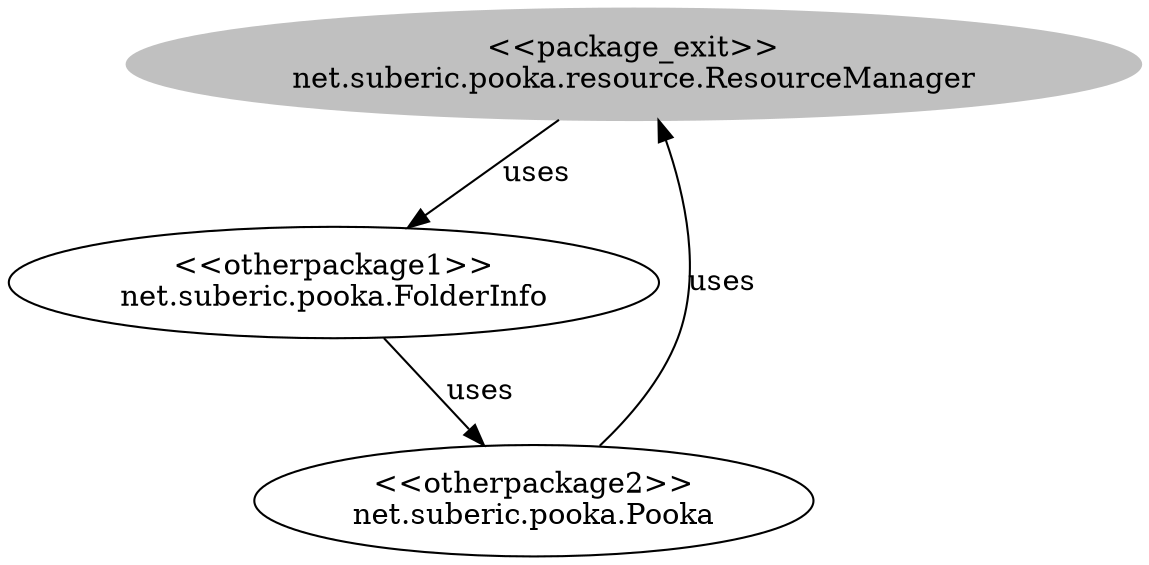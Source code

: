 digraph cd {
	net_suberic_pooka_resource_ResourceManager [label="<<package_exit>>
net.suberic.pooka.resource.ResourceManager",style=filled,color="grey"];
	net_suberic_pooka_FolderInfo [label="<<otherpackage1>>
net.suberic.pooka.FolderInfo"];
	net_suberic_pooka_Pooka [label="<<otherpackage2>>
net.suberic.pooka.Pooka"];
	net_suberic_pooka_resource_ResourceManager -> net_suberic_pooka_FolderInfo [label=uses];
	net_suberic_pooka_Pooka -> net_suberic_pooka_resource_ResourceManager [label=uses];
	net_suberic_pooka_FolderInfo -> net_suberic_pooka_Pooka [label=uses];
}
